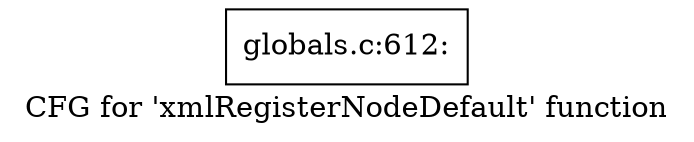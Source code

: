 digraph "CFG for 'xmlRegisterNodeDefault' function" {
	label="CFG for 'xmlRegisterNodeDefault' function";

	Node0x5624fdb24130 [shape=record,label="{globals.c:612:}"];
}
